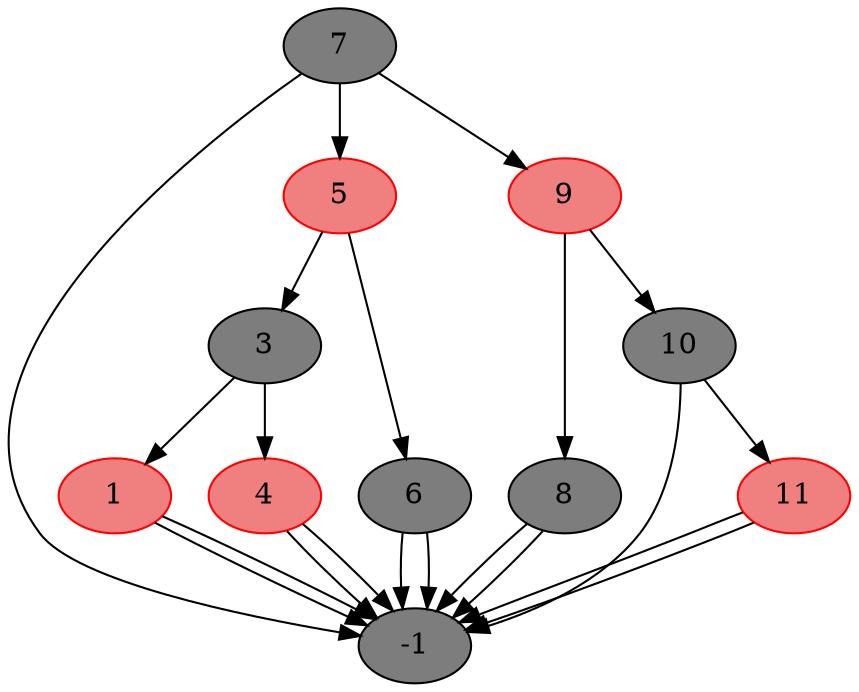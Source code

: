digraph Tree{
7->-1
7 [style=filled,fillcolor=grey49,color=black]
7->5
7->9
5 [style=filled,fillcolor=lightcoral,color=red]
5->3
5->6
9 [style=filled,fillcolor=lightcoral,color=red]
9->8
9->10
3 [style=filled,fillcolor=grey49,color=black]
3->1
3->4
6 [style=filled,fillcolor=grey49,color=black]
6->-1
6->-1
8 [style=filled,fillcolor=grey49,color=black]
8->-1
8->-1
10 [style=filled,fillcolor=grey49,color=black]
10->-1
10->11
1 [style=filled,fillcolor=lightcoral,color=red]
1->-1
1->-1
4 [style=filled,fillcolor=lightcoral,color=red]
4->-1
4->-1
11 [style=filled,fillcolor=lightcoral,color=red]
11->-1
11->-1
-1 [style=filled,fillcolor=grey49,color=black]
}

